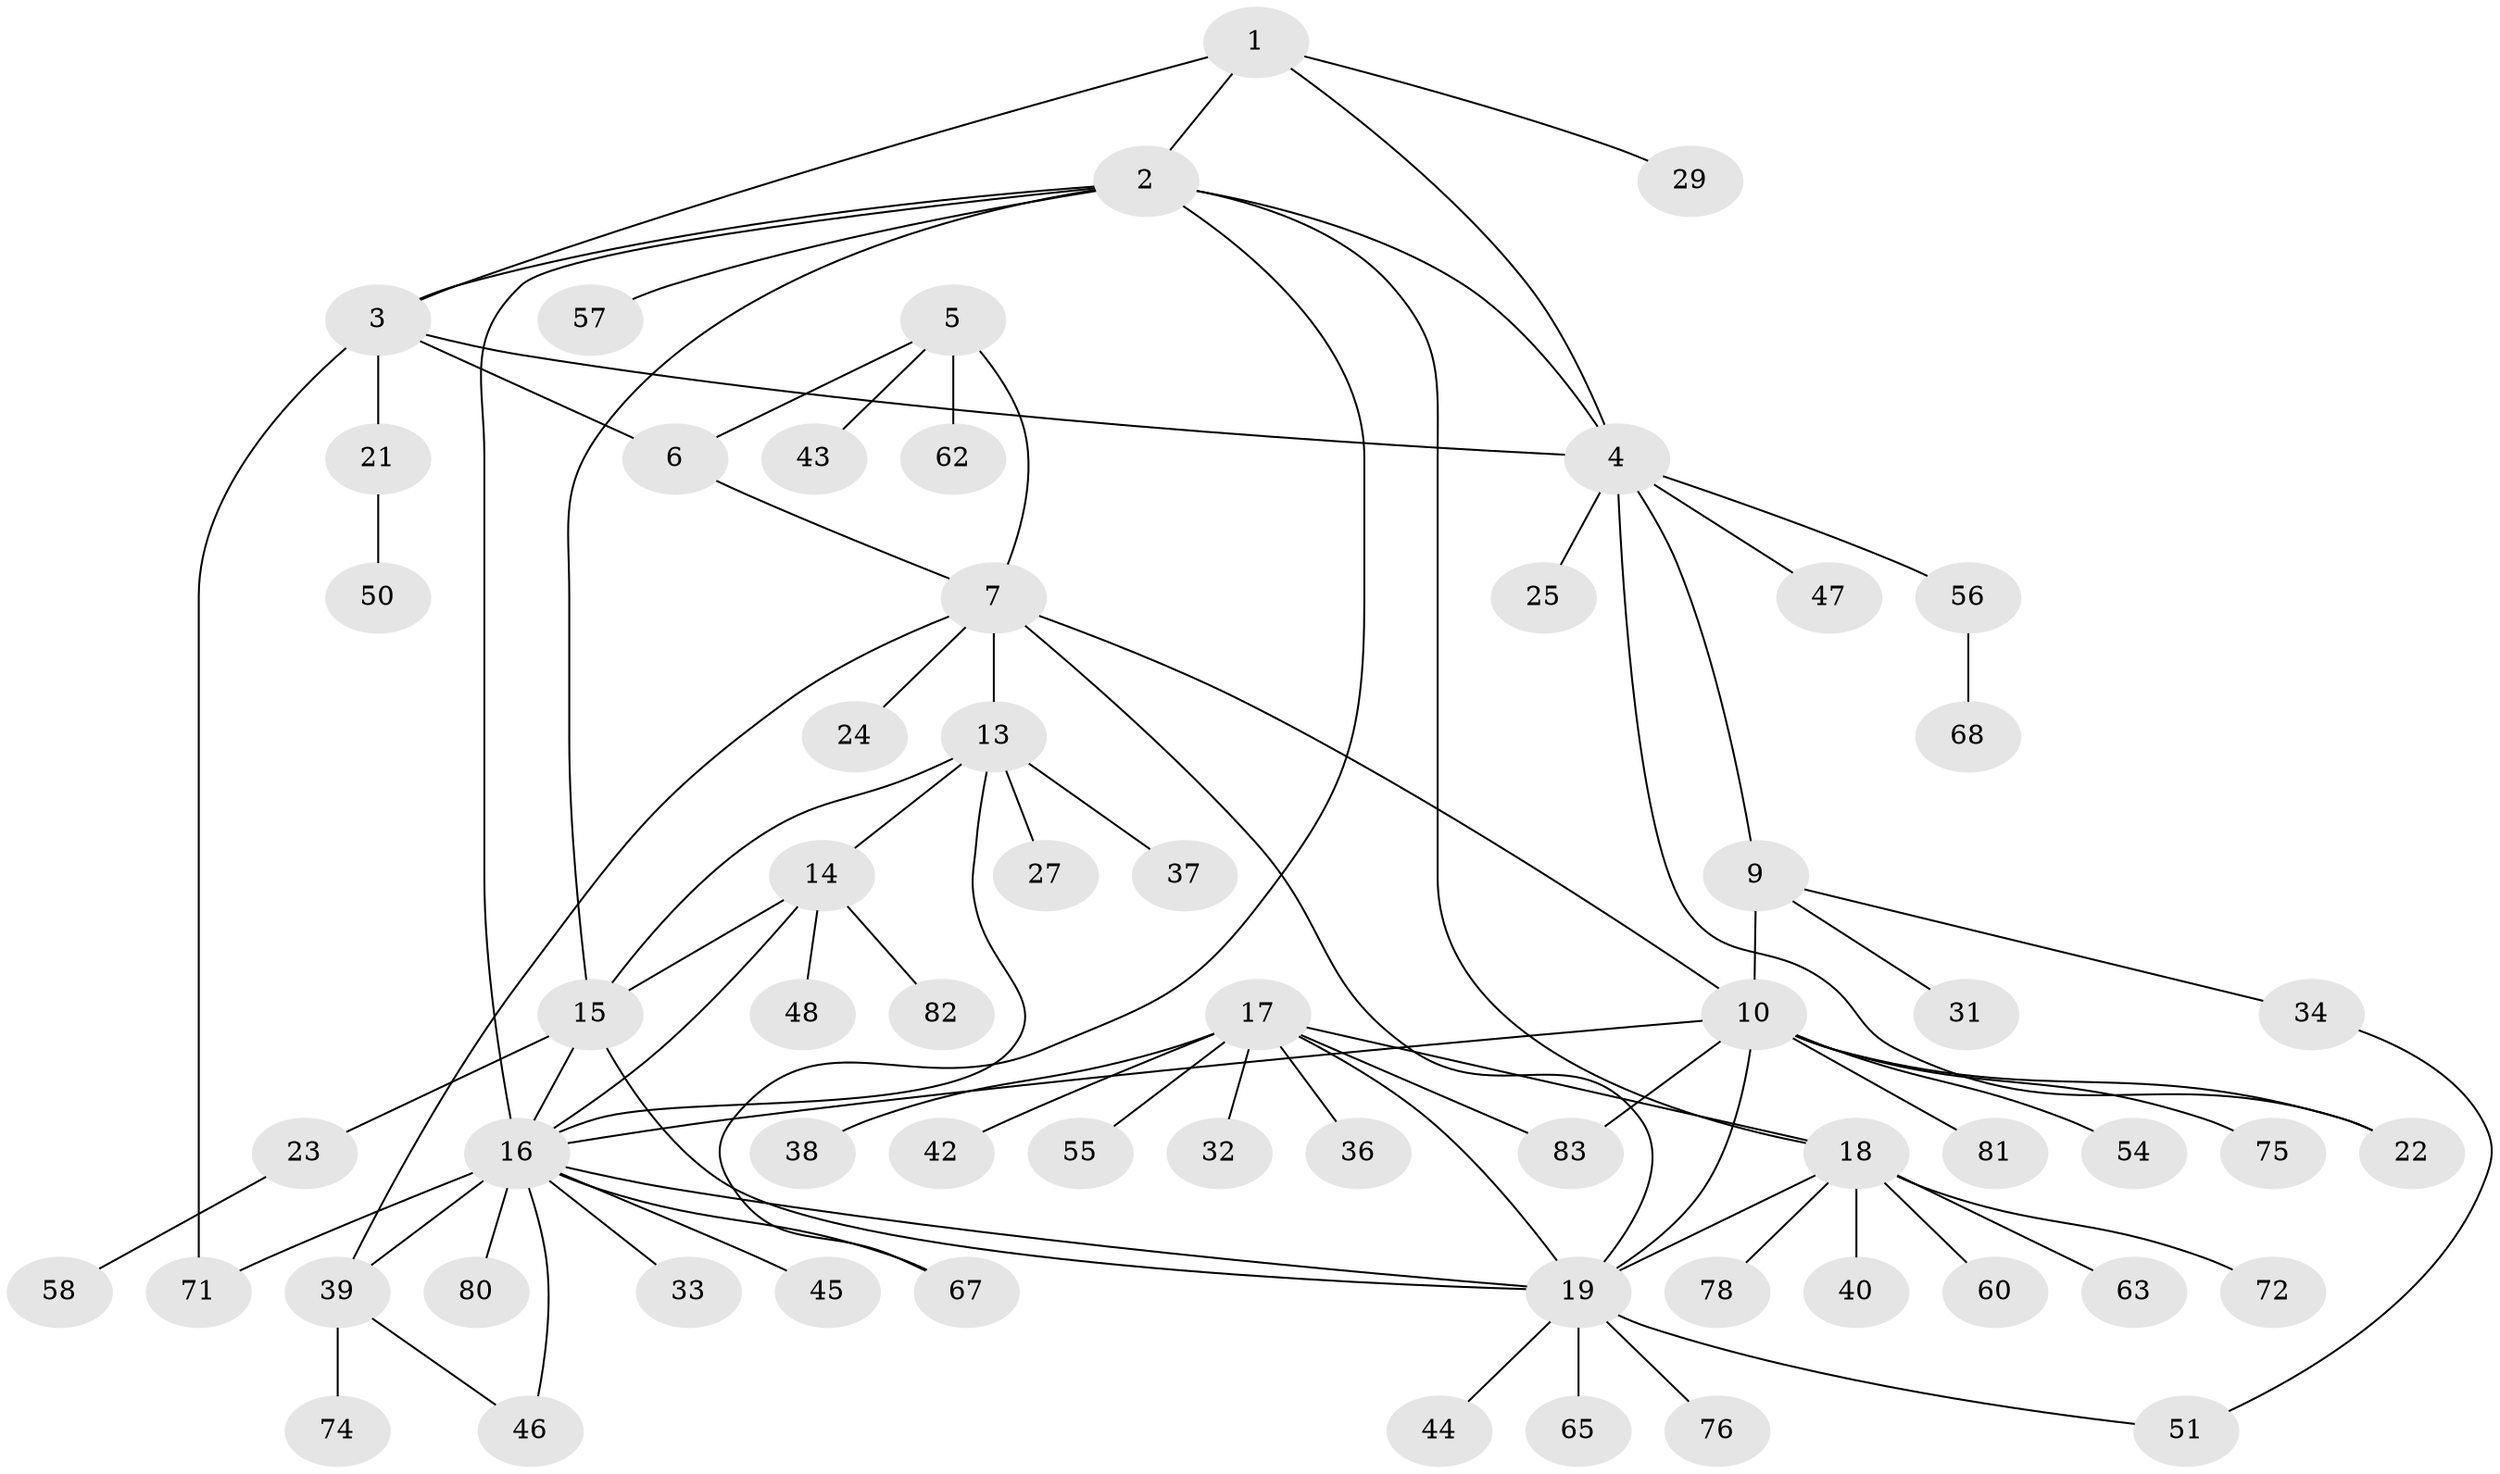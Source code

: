 // Generated by graph-tools (version 1.1) at 2025/52/02/27/25 19:52:15]
// undirected, 62 vertices, 84 edges
graph export_dot {
graph [start="1"]
  node [color=gray90,style=filled];
  1 [super="+64"];
  2 [super="+70"];
  3 [super="+35"];
  4 [super="+30"];
  5 [super="+26"];
  6 [super="+73"];
  7 [super="+8"];
  9 [super="+12"];
  10 [super="+11"];
  13 [super="+53"];
  14 [super="+61"];
  15 [super="+49"];
  16 [super="+59"];
  17 [super="+28"];
  18 [super="+20"];
  19 [super="+86"];
  21 [super="+77"];
  22;
  23;
  24;
  25;
  27;
  29;
  31;
  32;
  33;
  34 [super="+41"];
  36;
  37 [super="+52"];
  38;
  39 [super="+79"];
  40 [super="+66"];
  42;
  43;
  44;
  45;
  46;
  47;
  48;
  50;
  51;
  54;
  55;
  56;
  57;
  58;
  60 [super="+85"];
  62;
  63;
  65;
  67 [super="+69"];
  68;
  71;
  72;
  74;
  75;
  76;
  78;
  80;
  81;
  82 [super="+84"];
  83;
  1 -- 2;
  1 -- 3;
  1 -- 4;
  1 -- 29;
  2 -- 3;
  2 -- 4;
  2 -- 16;
  2 -- 57;
  2 -- 67;
  2 -- 18;
  2 -- 15;
  3 -- 4;
  3 -- 6;
  3 -- 21;
  3 -- 71;
  4 -- 9;
  4 -- 22;
  4 -- 25;
  4 -- 47;
  4 -- 56;
  5 -- 6;
  5 -- 7 [weight=2];
  5 -- 43;
  5 -- 62;
  6 -- 7 [weight=2];
  7 -- 24;
  7 -- 39;
  7 -- 19;
  7 -- 10;
  7 -- 13;
  9 -- 10 [weight=4];
  9 -- 34;
  9 -- 31;
  10 -- 16;
  10 -- 22;
  10 -- 83;
  10 -- 81;
  10 -- 19;
  10 -- 54;
  10 -- 75;
  13 -- 14;
  13 -- 15;
  13 -- 16;
  13 -- 27;
  13 -- 37;
  14 -- 15;
  14 -- 16;
  14 -- 48;
  14 -- 82;
  15 -- 16;
  15 -- 23;
  15 -- 19;
  16 -- 19;
  16 -- 33;
  16 -- 39;
  16 -- 45;
  16 -- 46;
  16 -- 67;
  16 -- 71;
  16 -- 80;
  17 -- 18 [weight=2];
  17 -- 19;
  17 -- 32;
  17 -- 36;
  17 -- 38;
  17 -- 55;
  17 -- 83;
  17 -- 42;
  18 -- 19 [weight=2];
  18 -- 40;
  18 -- 72;
  18 -- 78;
  18 -- 60;
  18 -- 63;
  19 -- 44;
  19 -- 51;
  19 -- 65;
  19 -- 76;
  21 -- 50;
  23 -- 58;
  34 -- 51;
  39 -- 46;
  39 -- 74;
  56 -- 68;
}
